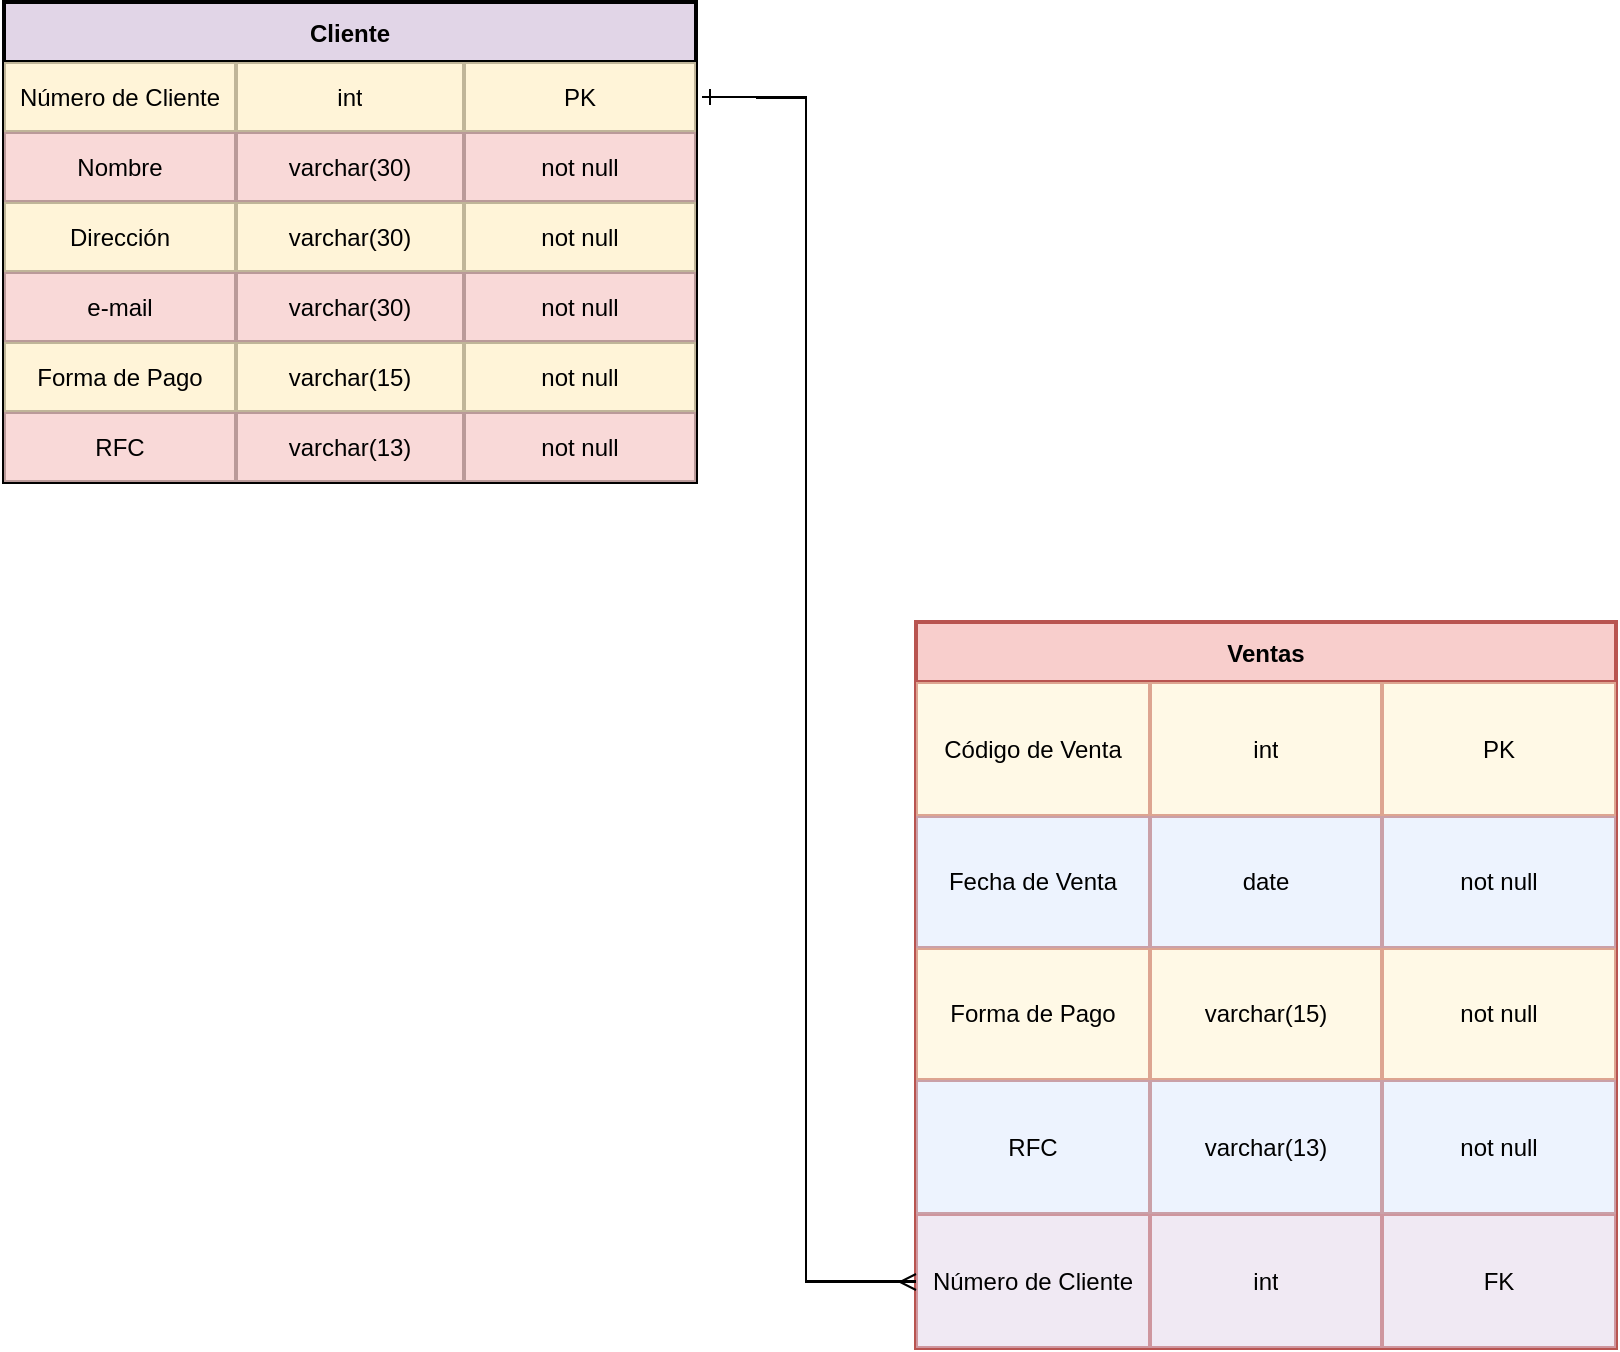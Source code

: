 <mxfile version="16.4.7" type="github">
  <diagram id="17RCmWhlegwxUfZWGQj2" name="Page-1">
    <mxGraphModel dx="868" dy="482" grid="1" gridSize="10" guides="1" tooltips="1" connect="1" arrows="1" fold="1" page="1" pageScale="1" pageWidth="827" pageHeight="1169" math="0" shadow="0">
      <root>
        <mxCell id="0" />
        <mxCell id="1" parent="0" />
        <mxCell id="-E30MAjdrAjmZoQx7N6A-6" value="Cliente" style="shape=table;startSize=30;container=1;collapsible=0;childLayout=tableLayout;fontStyle=1;align=center;fillColor=#e1d5e7;strokeColor=#000000;strokeWidth=2;" vertex="1" parent="1">
          <mxGeometry x="14" y="10" width="346" height="240" as="geometry" />
        </mxCell>
        <mxCell id="-E30MAjdrAjmZoQx7N6A-7" value="" style="shape=tableRow;horizontal=0;startSize=0;swimlaneHead=0;swimlaneBody=0;top=0;left=0;bottom=0;right=0;collapsible=0;dropTarget=0;fillColor=#fff2cc;points=[[0,0.5],[1,0.5]];portConstraint=eastwest;strokeColor=#000000;strokeWidth=3;perimeterSpacing=3;shadow=0;sketch=0;swimlaneLine=1;opacity=50;gradientColor=none;swimlaneFillColor=none;" vertex="1" parent="-E30MAjdrAjmZoQx7N6A-6">
          <mxGeometry y="30" width="346" height="35" as="geometry" />
        </mxCell>
        <mxCell id="-E30MAjdrAjmZoQx7N6A-8" value="Número de Cliente" style="shape=partialRectangle;html=1;whiteSpace=wrap;connectable=0;fillColor=#fff2cc;top=0;left=0;bottom=0;right=0;overflow=hidden;strokeColor=#000000;strokeWidth=3;perimeterSpacing=3;shadow=0;sketch=0;swimlaneLine=1;opacity=50;swimlaneFillColor=none;" vertex="1" parent="-E30MAjdrAjmZoQx7N6A-7">
          <mxGeometry width="116" height="35" as="geometry">
            <mxRectangle width="116" height="35" as="alternateBounds" />
          </mxGeometry>
        </mxCell>
        <mxCell id="-E30MAjdrAjmZoQx7N6A-9" value="int" style="shape=partialRectangle;html=1;whiteSpace=wrap;connectable=0;fillColor=#fff2cc;top=0;left=0;bottom=0;right=0;overflow=hidden;strokeColor=#000000;strokeWidth=3;perimeterSpacing=3;shadow=0;sketch=0;swimlaneLine=1;opacity=50;swimlaneFillColor=none;" vertex="1" parent="-E30MAjdrAjmZoQx7N6A-7">
          <mxGeometry x="116" width="114" height="35" as="geometry">
            <mxRectangle width="114" height="35" as="alternateBounds" />
          </mxGeometry>
        </mxCell>
        <mxCell id="-E30MAjdrAjmZoQx7N6A-10" value="PK" style="shape=partialRectangle;html=1;whiteSpace=wrap;connectable=0;fillColor=#fff2cc;top=0;left=0;bottom=0;right=0;overflow=hidden;strokeColor=#000000;strokeWidth=3;perimeterSpacing=3;shadow=0;sketch=0;swimlaneLine=1;opacity=50;swimlaneFillColor=none;" vertex="1" parent="-E30MAjdrAjmZoQx7N6A-7">
          <mxGeometry x="230" width="116" height="35" as="geometry">
            <mxRectangle width="116" height="35" as="alternateBounds" />
          </mxGeometry>
        </mxCell>
        <mxCell id="-E30MAjdrAjmZoQx7N6A-11" value="" style="shape=tableRow;horizontal=0;startSize=0;swimlaneHead=0;swimlaneBody=0;top=0;left=0;bottom=0;right=0;collapsible=0;dropTarget=0;fillColor=#f8cecc;points=[[0,0.5],[1,0.5]];portConstraint=eastwest;strokeColor=#b85450;opacity=50;" vertex="1" parent="-E30MAjdrAjmZoQx7N6A-6">
          <mxGeometry y="65" width="346" height="35" as="geometry" />
        </mxCell>
        <mxCell id="-E30MAjdrAjmZoQx7N6A-12" value="Nombre" style="shape=partialRectangle;html=1;whiteSpace=wrap;connectable=0;fillColor=#f8cecc;top=0;left=0;bottom=0;right=0;overflow=hidden;strokeColor=#b85450;opacity=50;" vertex="1" parent="-E30MAjdrAjmZoQx7N6A-11">
          <mxGeometry width="116" height="35" as="geometry">
            <mxRectangle width="116" height="35" as="alternateBounds" />
          </mxGeometry>
        </mxCell>
        <mxCell id="-E30MAjdrAjmZoQx7N6A-13" value="varchar(30)" style="shape=partialRectangle;html=1;whiteSpace=wrap;connectable=0;fillColor=#f8cecc;top=0;left=0;bottom=0;right=0;overflow=hidden;strokeColor=#b85450;opacity=50;" vertex="1" parent="-E30MAjdrAjmZoQx7N6A-11">
          <mxGeometry x="116" width="114" height="35" as="geometry">
            <mxRectangle width="114" height="35" as="alternateBounds" />
          </mxGeometry>
        </mxCell>
        <mxCell id="-E30MAjdrAjmZoQx7N6A-14" value="not null" style="shape=partialRectangle;html=1;whiteSpace=wrap;connectable=0;fillColor=#f8cecc;top=0;left=0;bottom=0;right=0;overflow=hidden;strokeColor=#b85450;opacity=50;" vertex="1" parent="-E30MAjdrAjmZoQx7N6A-11">
          <mxGeometry x="230" width="116" height="35" as="geometry">
            <mxRectangle width="116" height="35" as="alternateBounds" />
          </mxGeometry>
        </mxCell>
        <mxCell id="-E30MAjdrAjmZoQx7N6A-15" value="" style="shape=tableRow;horizontal=0;startSize=0;swimlaneHead=0;swimlaneBody=0;top=0;left=0;bottom=0;right=0;collapsible=0;dropTarget=0;fillColor=#fff2cc;points=[[0,0.5],[1,0.5]];portConstraint=eastwest;strokeColor=#000000;strokeWidth=3;shadow=0;sketch=0;opacity=50;gradientColor=none;swimlaneFillColor=#000000;" vertex="1" parent="-E30MAjdrAjmZoQx7N6A-6">
          <mxGeometry y="100" width="346" height="35" as="geometry" />
        </mxCell>
        <mxCell id="-E30MAjdrAjmZoQx7N6A-16" value="Dirección" style="shape=partialRectangle;html=1;whiteSpace=wrap;connectable=0;fillColor=#fff2cc;top=0;left=0;bottom=0;right=0;overflow=hidden;strokeColor=#000000;startSize=0;strokeWidth=3;shadow=0;sketch=0;opacity=50;gradientColor=none;swimlaneFillColor=#000000;" vertex="1" parent="-E30MAjdrAjmZoQx7N6A-15">
          <mxGeometry width="116" height="35" as="geometry">
            <mxRectangle width="116" height="35" as="alternateBounds" />
          </mxGeometry>
        </mxCell>
        <mxCell id="-E30MAjdrAjmZoQx7N6A-17" value="varchar(30)" style="shape=partialRectangle;html=1;whiteSpace=wrap;connectable=0;fillColor=#fff2cc;top=0;left=0;bottom=0;right=0;overflow=hidden;strokeColor=#000000;startSize=0;strokeWidth=3;shadow=0;sketch=0;opacity=50;gradientColor=none;swimlaneFillColor=#000000;" vertex="1" parent="-E30MAjdrAjmZoQx7N6A-15">
          <mxGeometry x="116" width="114" height="35" as="geometry">
            <mxRectangle width="114" height="35" as="alternateBounds" />
          </mxGeometry>
        </mxCell>
        <mxCell id="-E30MAjdrAjmZoQx7N6A-18" value="not null" style="shape=partialRectangle;html=1;whiteSpace=wrap;connectable=0;fillColor=#fff2cc;top=0;left=0;bottom=0;right=0;overflow=hidden;strokeColor=#000000;startSize=0;strokeWidth=3;shadow=0;sketch=0;opacity=50;gradientColor=none;swimlaneFillColor=#000000;" vertex="1" parent="-E30MAjdrAjmZoQx7N6A-15">
          <mxGeometry x="230" width="116" height="35" as="geometry">
            <mxRectangle width="116" height="35" as="alternateBounds" />
          </mxGeometry>
        </mxCell>
        <mxCell id="-E30MAjdrAjmZoQx7N6A-20" style="shape=tableRow;horizontal=0;startSize=0;swimlaneHead=0;swimlaneBody=0;top=0;left=0;bottom=0;right=0;collapsible=0;dropTarget=0;fillColor=#f8cecc;points=[[0,0.5],[1,0.5]];portConstraint=eastwest;strokeColor=#b85450;opacity=50;" vertex="1" parent="-E30MAjdrAjmZoQx7N6A-6">
          <mxGeometry y="135" width="346" height="35" as="geometry" />
        </mxCell>
        <mxCell id="-E30MAjdrAjmZoQx7N6A-21" value="e-mail" style="shape=partialRectangle;html=1;whiteSpace=wrap;connectable=0;fillColor=#f8cecc;top=0;left=0;bottom=0;right=0;overflow=hidden;strokeColor=#b85450;startSize=0;opacity=50;" vertex="1" parent="-E30MAjdrAjmZoQx7N6A-20">
          <mxGeometry width="116" height="35" as="geometry">
            <mxRectangle width="116" height="35" as="alternateBounds" />
          </mxGeometry>
        </mxCell>
        <mxCell id="-E30MAjdrAjmZoQx7N6A-22" value="varchar(30)" style="shape=partialRectangle;html=1;whiteSpace=wrap;connectable=0;fillColor=#f8cecc;top=0;left=0;bottom=0;right=0;overflow=hidden;strokeColor=#b85450;startSize=0;opacity=50;" vertex="1" parent="-E30MAjdrAjmZoQx7N6A-20">
          <mxGeometry x="116" width="114" height="35" as="geometry">
            <mxRectangle width="114" height="35" as="alternateBounds" />
          </mxGeometry>
        </mxCell>
        <mxCell id="-E30MAjdrAjmZoQx7N6A-23" value="not null" style="shape=partialRectangle;html=1;whiteSpace=wrap;connectable=0;fillColor=#f8cecc;top=0;left=0;bottom=0;right=0;overflow=hidden;strokeColor=#b85450;startSize=0;opacity=50;" vertex="1" parent="-E30MAjdrAjmZoQx7N6A-20">
          <mxGeometry x="230" width="116" height="35" as="geometry">
            <mxRectangle width="116" height="35" as="alternateBounds" />
          </mxGeometry>
        </mxCell>
        <mxCell id="-E30MAjdrAjmZoQx7N6A-24" style="shape=tableRow;horizontal=0;startSize=0;swimlaneHead=0;swimlaneBody=0;top=0;left=0;bottom=0;right=0;collapsible=0;dropTarget=0;fillColor=#fff2cc;points=[[0,0.5],[1,0.5]];portConstraint=eastwest;strokeColor=#000000;strokeWidth=3;shadow=0;sketch=0;opacity=50;gradientColor=none;swimlaneFillColor=#000000;" vertex="1" parent="-E30MAjdrAjmZoQx7N6A-6">
          <mxGeometry y="170" width="346" height="35" as="geometry" />
        </mxCell>
        <mxCell id="-E30MAjdrAjmZoQx7N6A-25" value="Forma de Pago" style="shape=partialRectangle;html=1;whiteSpace=wrap;connectable=0;fillColor=#fff2cc;top=0;left=0;bottom=0;right=0;overflow=hidden;strokeColor=#000000;startSize=0;strokeWidth=3;shadow=0;sketch=0;opacity=50;gradientColor=none;swimlaneFillColor=#000000;" vertex="1" parent="-E30MAjdrAjmZoQx7N6A-24">
          <mxGeometry width="116" height="35" as="geometry">
            <mxRectangle width="116" height="35" as="alternateBounds" />
          </mxGeometry>
        </mxCell>
        <mxCell id="-E30MAjdrAjmZoQx7N6A-26" value="varchar(15)" style="shape=partialRectangle;html=1;whiteSpace=wrap;connectable=0;fillColor=#fff2cc;top=0;left=0;bottom=0;right=0;overflow=hidden;strokeColor=#000000;startSize=0;strokeWidth=3;shadow=0;sketch=0;opacity=50;gradientColor=none;swimlaneFillColor=#000000;" vertex="1" parent="-E30MAjdrAjmZoQx7N6A-24">
          <mxGeometry x="116" width="114" height="35" as="geometry">
            <mxRectangle width="114" height="35" as="alternateBounds" />
          </mxGeometry>
        </mxCell>
        <mxCell id="-E30MAjdrAjmZoQx7N6A-27" value="not null" style="shape=partialRectangle;html=1;whiteSpace=wrap;connectable=0;fillColor=#fff2cc;top=0;left=0;bottom=0;right=0;overflow=hidden;strokeColor=#000000;startSize=0;strokeWidth=3;shadow=0;sketch=0;opacity=50;gradientColor=none;swimlaneFillColor=#000000;" vertex="1" parent="-E30MAjdrAjmZoQx7N6A-24">
          <mxGeometry x="230" width="116" height="35" as="geometry">
            <mxRectangle width="116" height="35" as="alternateBounds" />
          </mxGeometry>
        </mxCell>
        <mxCell id="-E30MAjdrAjmZoQx7N6A-28" style="shape=tableRow;horizontal=0;startSize=0;swimlaneHead=0;swimlaneBody=0;top=0;left=0;bottom=0;right=0;collapsible=0;dropTarget=0;fillColor=#f8cecc;points=[[0,0.5],[1,0.5]];portConstraint=eastwest;strokeColor=#b85450;opacity=50;" vertex="1" parent="-E30MAjdrAjmZoQx7N6A-6">
          <mxGeometry y="205" width="346" height="35" as="geometry" />
        </mxCell>
        <mxCell id="-E30MAjdrAjmZoQx7N6A-29" value="RFC" style="shape=partialRectangle;html=1;whiteSpace=wrap;connectable=0;fillColor=#f8cecc;top=0;left=0;bottom=0;right=0;overflow=hidden;strokeColor=#b85450;startSize=0;opacity=50;" vertex="1" parent="-E30MAjdrAjmZoQx7N6A-28">
          <mxGeometry width="116" height="35" as="geometry">
            <mxRectangle width="116" height="35" as="alternateBounds" />
          </mxGeometry>
        </mxCell>
        <mxCell id="-E30MAjdrAjmZoQx7N6A-30" value="varchar(13)" style="shape=partialRectangle;html=1;whiteSpace=wrap;connectable=0;fillColor=#f8cecc;top=0;left=0;bottom=0;right=0;overflow=hidden;strokeColor=#b85450;startSize=0;opacity=50;" vertex="1" parent="-E30MAjdrAjmZoQx7N6A-28">
          <mxGeometry x="116" width="114" height="35" as="geometry">
            <mxRectangle width="114" height="35" as="alternateBounds" />
          </mxGeometry>
        </mxCell>
        <mxCell id="-E30MAjdrAjmZoQx7N6A-31" value="not null" style="shape=partialRectangle;html=1;whiteSpace=wrap;connectable=0;fillColor=#f8cecc;top=0;left=0;bottom=0;right=0;overflow=hidden;strokeColor=#b85450;startSize=0;opacity=50;" vertex="1" parent="-E30MAjdrAjmZoQx7N6A-28">
          <mxGeometry x="230" width="116" height="35" as="geometry">
            <mxRectangle width="116" height="35" as="alternateBounds" />
          </mxGeometry>
        </mxCell>
        <mxCell id="-E30MAjdrAjmZoQx7N6A-19" value="" style="shape=partialRectangle;html=1;whiteSpace=wrap;connectable=0;fillColor=none;top=0;left=0;bottom=0;right=0;overflow=hidden;" vertex="1" parent="1">
          <mxGeometry x="40" y="150" width="60" height="40" as="geometry">
            <mxRectangle width="60" height="40" as="alternateBounds" />
          </mxGeometry>
        </mxCell>
        <mxCell id="-E30MAjdrAjmZoQx7N6A-36" value="Ventas" style="shape=table;startSize=30;container=1;collapsible=0;childLayout=tableLayout;fontStyle=1;align=center;shadow=0;sketch=0;strokeColor=#b85450;strokeWidth=2;fillColor=#f8cecc;" vertex="1" parent="1">
          <mxGeometry x="470" y="320" width="350" height="363" as="geometry" />
        </mxCell>
        <mxCell id="-E30MAjdrAjmZoQx7N6A-37" value="" style="shape=tableRow;horizontal=0;startSize=0;swimlaneHead=0;swimlaneBody=0;top=0;left=0;bottom=0;right=0;collapsible=0;dropTarget=0;fillColor=#fff2cc;points=[[0,0.5],[1,0.5]];portConstraint=eastwest;shadow=0;sketch=0;strokeColor=#d6b656;strokeWidth=2;opacity=30;" vertex="1" parent="-E30MAjdrAjmZoQx7N6A-36">
          <mxGeometry y="30" width="350" height="67" as="geometry" />
        </mxCell>
        <mxCell id="-E30MAjdrAjmZoQx7N6A-38" value="Código de Venta" style="shape=partialRectangle;html=1;whiteSpace=wrap;connectable=0;fillColor=#fff2cc;top=0;left=0;bottom=0;right=0;overflow=hidden;shadow=0;sketch=0;strokeColor=#d6b656;strokeWidth=2;opacity=30;" vertex="1" parent="-E30MAjdrAjmZoQx7N6A-37">
          <mxGeometry width="117" height="67" as="geometry">
            <mxRectangle width="117" height="67" as="alternateBounds" />
          </mxGeometry>
        </mxCell>
        <mxCell id="-E30MAjdrAjmZoQx7N6A-39" value="int" style="shape=partialRectangle;html=1;whiteSpace=wrap;connectable=0;fillColor=#fff2cc;top=0;left=0;bottom=0;right=0;overflow=hidden;shadow=0;sketch=0;strokeColor=#d6b656;strokeWidth=2;opacity=30;" vertex="1" parent="-E30MAjdrAjmZoQx7N6A-37">
          <mxGeometry x="117" width="116" height="67" as="geometry">
            <mxRectangle width="116" height="67" as="alternateBounds" />
          </mxGeometry>
        </mxCell>
        <mxCell id="-E30MAjdrAjmZoQx7N6A-40" value="PK" style="shape=partialRectangle;html=1;whiteSpace=wrap;connectable=0;fillColor=#fff2cc;top=0;left=0;bottom=0;right=0;overflow=hidden;shadow=0;sketch=0;strokeColor=#d6b656;strokeWidth=2;opacity=30;" vertex="1" parent="-E30MAjdrAjmZoQx7N6A-37">
          <mxGeometry x="233" width="117" height="67" as="geometry">
            <mxRectangle width="117" height="67" as="alternateBounds" />
          </mxGeometry>
        </mxCell>
        <mxCell id="-E30MAjdrAjmZoQx7N6A-41" value="" style="shape=tableRow;horizontal=0;startSize=0;swimlaneHead=0;swimlaneBody=0;top=0;left=0;bottom=0;right=0;collapsible=0;dropTarget=0;fillColor=#dae8fc;points=[[0,0.5],[1,0.5]];portConstraint=eastwest;shadow=0;dashed=1;dashPattern=1 1;sketch=0;strokeColor=#6c8ebf;strokeWidth=2;opacity=30;" vertex="1" parent="-E30MAjdrAjmZoQx7N6A-36">
          <mxGeometry y="97" width="350" height="66" as="geometry" />
        </mxCell>
        <mxCell id="-E30MAjdrAjmZoQx7N6A-42" value="Fecha de Venta" style="shape=partialRectangle;html=1;whiteSpace=wrap;connectable=0;fillColor=#dae8fc;top=0;left=0;bottom=0;right=0;overflow=hidden;shadow=0;dashed=1;dashPattern=1 1;sketch=0;strokeColor=#6c8ebf;strokeWidth=2;opacity=30;" vertex="1" parent="-E30MAjdrAjmZoQx7N6A-41">
          <mxGeometry width="117" height="66" as="geometry">
            <mxRectangle width="117" height="66" as="alternateBounds" />
          </mxGeometry>
        </mxCell>
        <mxCell id="-E30MAjdrAjmZoQx7N6A-43" value="date" style="shape=partialRectangle;html=1;whiteSpace=wrap;connectable=0;fillColor=#dae8fc;top=0;left=0;bottom=0;right=0;overflow=hidden;shadow=0;dashed=1;dashPattern=1 1;sketch=0;strokeColor=#6c8ebf;strokeWidth=2;opacity=30;" vertex="1" parent="-E30MAjdrAjmZoQx7N6A-41">
          <mxGeometry x="117" width="116" height="66" as="geometry">
            <mxRectangle width="116" height="66" as="alternateBounds" />
          </mxGeometry>
        </mxCell>
        <mxCell id="-E30MAjdrAjmZoQx7N6A-44" value="not null" style="shape=partialRectangle;html=1;whiteSpace=wrap;connectable=0;fillColor=#dae8fc;top=0;left=0;bottom=0;right=0;overflow=hidden;shadow=0;dashed=1;dashPattern=1 1;sketch=0;strokeColor=#6c8ebf;strokeWidth=2;opacity=30;" vertex="1" parent="-E30MAjdrAjmZoQx7N6A-41">
          <mxGeometry x="233" width="117" height="66" as="geometry">
            <mxRectangle width="117" height="66" as="alternateBounds" />
          </mxGeometry>
        </mxCell>
        <mxCell id="-E30MAjdrAjmZoQx7N6A-49" style="shape=tableRow;horizontal=0;startSize=0;swimlaneHead=0;swimlaneBody=0;top=0;left=0;bottom=0;right=0;collapsible=0;dropTarget=0;fillColor=#fff2cc;points=[[0,0.5],[1,0.5]];portConstraint=eastwest;shadow=0;dashed=1;dashPattern=1 1;sketch=0;strokeColor=#d6b656;strokeWidth=2;opacity=30;" vertex="1" parent="-E30MAjdrAjmZoQx7N6A-36">
          <mxGeometry y="163" width="350" height="66" as="geometry" />
        </mxCell>
        <mxCell id="-E30MAjdrAjmZoQx7N6A-50" value="Forma de Pago" style="shape=partialRectangle;html=1;whiteSpace=wrap;connectable=0;fillColor=#fff2cc;top=0;left=0;bottom=0;right=0;overflow=hidden;shadow=0;dashed=1;dashPattern=1 1;sketch=0;strokeColor=#d6b656;strokeWidth=2;startSize=0;opacity=30;" vertex="1" parent="-E30MAjdrAjmZoQx7N6A-49">
          <mxGeometry width="117" height="66" as="geometry">
            <mxRectangle width="117" height="66" as="alternateBounds" />
          </mxGeometry>
        </mxCell>
        <mxCell id="-E30MAjdrAjmZoQx7N6A-51" value="varchar(15)" style="shape=partialRectangle;html=1;whiteSpace=wrap;connectable=0;fillColor=#fff2cc;top=0;left=0;bottom=0;right=0;overflow=hidden;shadow=0;dashed=1;dashPattern=1 1;sketch=0;strokeColor=#d6b656;strokeWidth=2;startSize=0;opacity=30;" vertex="1" parent="-E30MAjdrAjmZoQx7N6A-49">
          <mxGeometry x="117" width="116" height="66" as="geometry">
            <mxRectangle width="116" height="66" as="alternateBounds" />
          </mxGeometry>
        </mxCell>
        <mxCell id="-E30MAjdrAjmZoQx7N6A-52" value="not null" style="shape=partialRectangle;html=1;whiteSpace=wrap;connectable=0;fillColor=#fff2cc;top=0;left=0;bottom=0;right=0;overflow=hidden;shadow=0;dashed=1;dashPattern=1 1;sketch=0;strokeColor=#d6b656;strokeWidth=2;startSize=0;opacity=30;" vertex="1" parent="-E30MAjdrAjmZoQx7N6A-49">
          <mxGeometry x="233" width="117" height="66" as="geometry">
            <mxRectangle width="117" height="66" as="alternateBounds" />
          </mxGeometry>
        </mxCell>
        <mxCell id="-E30MAjdrAjmZoQx7N6A-45" value="" style="shape=tableRow;horizontal=0;startSize=0;swimlaneHead=0;swimlaneBody=0;top=0;left=0;bottom=0;right=0;collapsible=0;dropTarget=0;fillColor=#dae8fc;points=[[0,0.5],[1,0.5]];portConstraint=eastwest;shadow=0;dashed=1;dashPattern=1 1;sketch=0;strokeColor=#6c8ebf;strokeWidth=2;opacity=30;" vertex="1" parent="-E30MAjdrAjmZoQx7N6A-36">
          <mxGeometry y="229" width="350" height="67" as="geometry" />
        </mxCell>
        <mxCell id="-E30MAjdrAjmZoQx7N6A-46" value="RFC" style="shape=partialRectangle;html=1;whiteSpace=wrap;connectable=0;fillColor=#dae8fc;top=0;left=0;bottom=0;right=0;overflow=hidden;shadow=0;dashed=1;dashPattern=1 1;sketch=0;strokeColor=#6c8ebf;strokeWidth=2;startSize=0;opacity=30;" vertex="1" parent="-E30MAjdrAjmZoQx7N6A-45">
          <mxGeometry width="117" height="67" as="geometry">
            <mxRectangle width="117" height="67" as="alternateBounds" />
          </mxGeometry>
        </mxCell>
        <mxCell id="-E30MAjdrAjmZoQx7N6A-47" value="varchar(13)" style="shape=partialRectangle;html=1;whiteSpace=wrap;connectable=0;fillColor=#dae8fc;top=0;left=0;bottom=0;right=0;overflow=hidden;shadow=0;dashed=1;dashPattern=1 1;sketch=0;strokeColor=#6c8ebf;strokeWidth=2;startSize=0;opacity=30;" vertex="1" parent="-E30MAjdrAjmZoQx7N6A-45">
          <mxGeometry x="117" width="116" height="67" as="geometry">
            <mxRectangle width="116" height="67" as="alternateBounds" />
          </mxGeometry>
        </mxCell>
        <mxCell id="-E30MAjdrAjmZoQx7N6A-48" value="not null" style="shape=partialRectangle;html=1;whiteSpace=wrap;connectable=0;fillColor=#dae8fc;top=0;left=0;bottom=0;right=0;overflow=hidden;shadow=0;dashed=1;dashPattern=1 1;sketch=0;strokeColor=#6c8ebf;strokeWidth=2;startSize=0;opacity=30;" vertex="1" parent="-E30MAjdrAjmZoQx7N6A-45">
          <mxGeometry x="233" width="117" height="67" as="geometry">
            <mxRectangle width="117" height="67" as="alternateBounds" />
          </mxGeometry>
        </mxCell>
        <mxCell id="-E30MAjdrAjmZoQx7N6A-53" style="shape=tableRow;horizontal=0;startSize=0;swimlaneHead=0;swimlaneBody=0;top=0;left=0;bottom=0;right=0;collapsible=0;dropTarget=0;fillColor=#e1d5e7;points=[[0,0.5],[1,0.5]];portConstraint=eastwest;shadow=0;dashed=1;dashPattern=1 1;sketch=0;strokeColor=#9673a6;strokeWidth=2;opacity=30;" vertex="1" parent="-E30MAjdrAjmZoQx7N6A-36">
          <mxGeometry y="296" width="350" height="67" as="geometry" />
        </mxCell>
        <mxCell id="-E30MAjdrAjmZoQx7N6A-54" value="Número de Cliente" style="shape=partialRectangle;html=1;whiteSpace=wrap;connectable=0;fillColor=#e1d5e7;top=0;left=0;bottom=0;right=0;overflow=hidden;shadow=0;dashed=1;dashPattern=1 1;sketch=0;strokeColor=#9673a6;strokeWidth=2;startSize=0;opacity=30;" vertex="1" parent="-E30MAjdrAjmZoQx7N6A-53">
          <mxGeometry width="117" height="67" as="geometry">
            <mxRectangle width="117" height="67" as="alternateBounds" />
          </mxGeometry>
        </mxCell>
        <mxCell id="-E30MAjdrAjmZoQx7N6A-55" value="int" style="shape=partialRectangle;html=1;whiteSpace=wrap;connectable=0;fillColor=#e1d5e7;top=0;left=0;bottom=0;right=0;overflow=hidden;shadow=0;dashed=1;dashPattern=1 1;sketch=0;strokeColor=#9673a6;strokeWidth=2;startSize=0;opacity=30;" vertex="1" parent="-E30MAjdrAjmZoQx7N6A-53">
          <mxGeometry x="117" width="116" height="67" as="geometry">
            <mxRectangle width="116" height="67" as="alternateBounds" />
          </mxGeometry>
        </mxCell>
        <mxCell id="-E30MAjdrAjmZoQx7N6A-56" value="FK" style="shape=partialRectangle;html=1;whiteSpace=wrap;connectable=0;fillColor=#e1d5e7;top=0;left=0;bottom=0;right=0;overflow=hidden;shadow=0;dashed=1;dashPattern=1 1;sketch=0;strokeColor=#9673a6;strokeWidth=2;startSize=0;opacity=30;" vertex="1" parent="-E30MAjdrAjmZoQx7N6A-53">
          <mxGeometry x="233" width="117" height="67" as="geometry">
            <mxRectangle width="117" height="67" as="alternateBounds" />
          </mxGeometry>
        </mxCell>
        <mxCell id="-E30MAjdrAjmZoQx7N6A-58" style="edgeStyle=orthogonalEdgeStyle;rounded=0;orthogonalLoop=1;jettySize=auto;html=1;endArrow=ERmany;endFill=0;" edge="1" parent="1" target="-E30MAjdrAjmZoQx7N6A-53">
          <mxGeometry relative="1" as="geometry">
            <mxPoint x="390" y="58" as="sourcePoint" />
            <Array as="points">
              <mxPoint x="415" y="58" />
              <mxPoint x="415" y="650" />
            </Array>
          </mxGeometry>
        </mxCell>
        <mxCell id="-E30MAjdrAjmZoQx7N6A-59" style="edgeStyle=orthogonalEdgeStyle;rounded=0;orthogonalLoop=1;jettySize=auto;html=1;exitX=0;exitY=0.5;exitDx=0;exitDy=0;entryX=1;entryY=0.5;entryDx=0;entryDy=0;endArrow=ERone;endFill=0;" edge="1" parent="1" source="-E30MAjdrAjmZoQx7N6A-53" target="-E30MAjdrAjmZoQx7N6A-7">
          <mxGeometry relative="1" as="geometry" />
        </mxCell>
      </root>
    </mxGraphModel>
  </diagram>
</mxfile>
